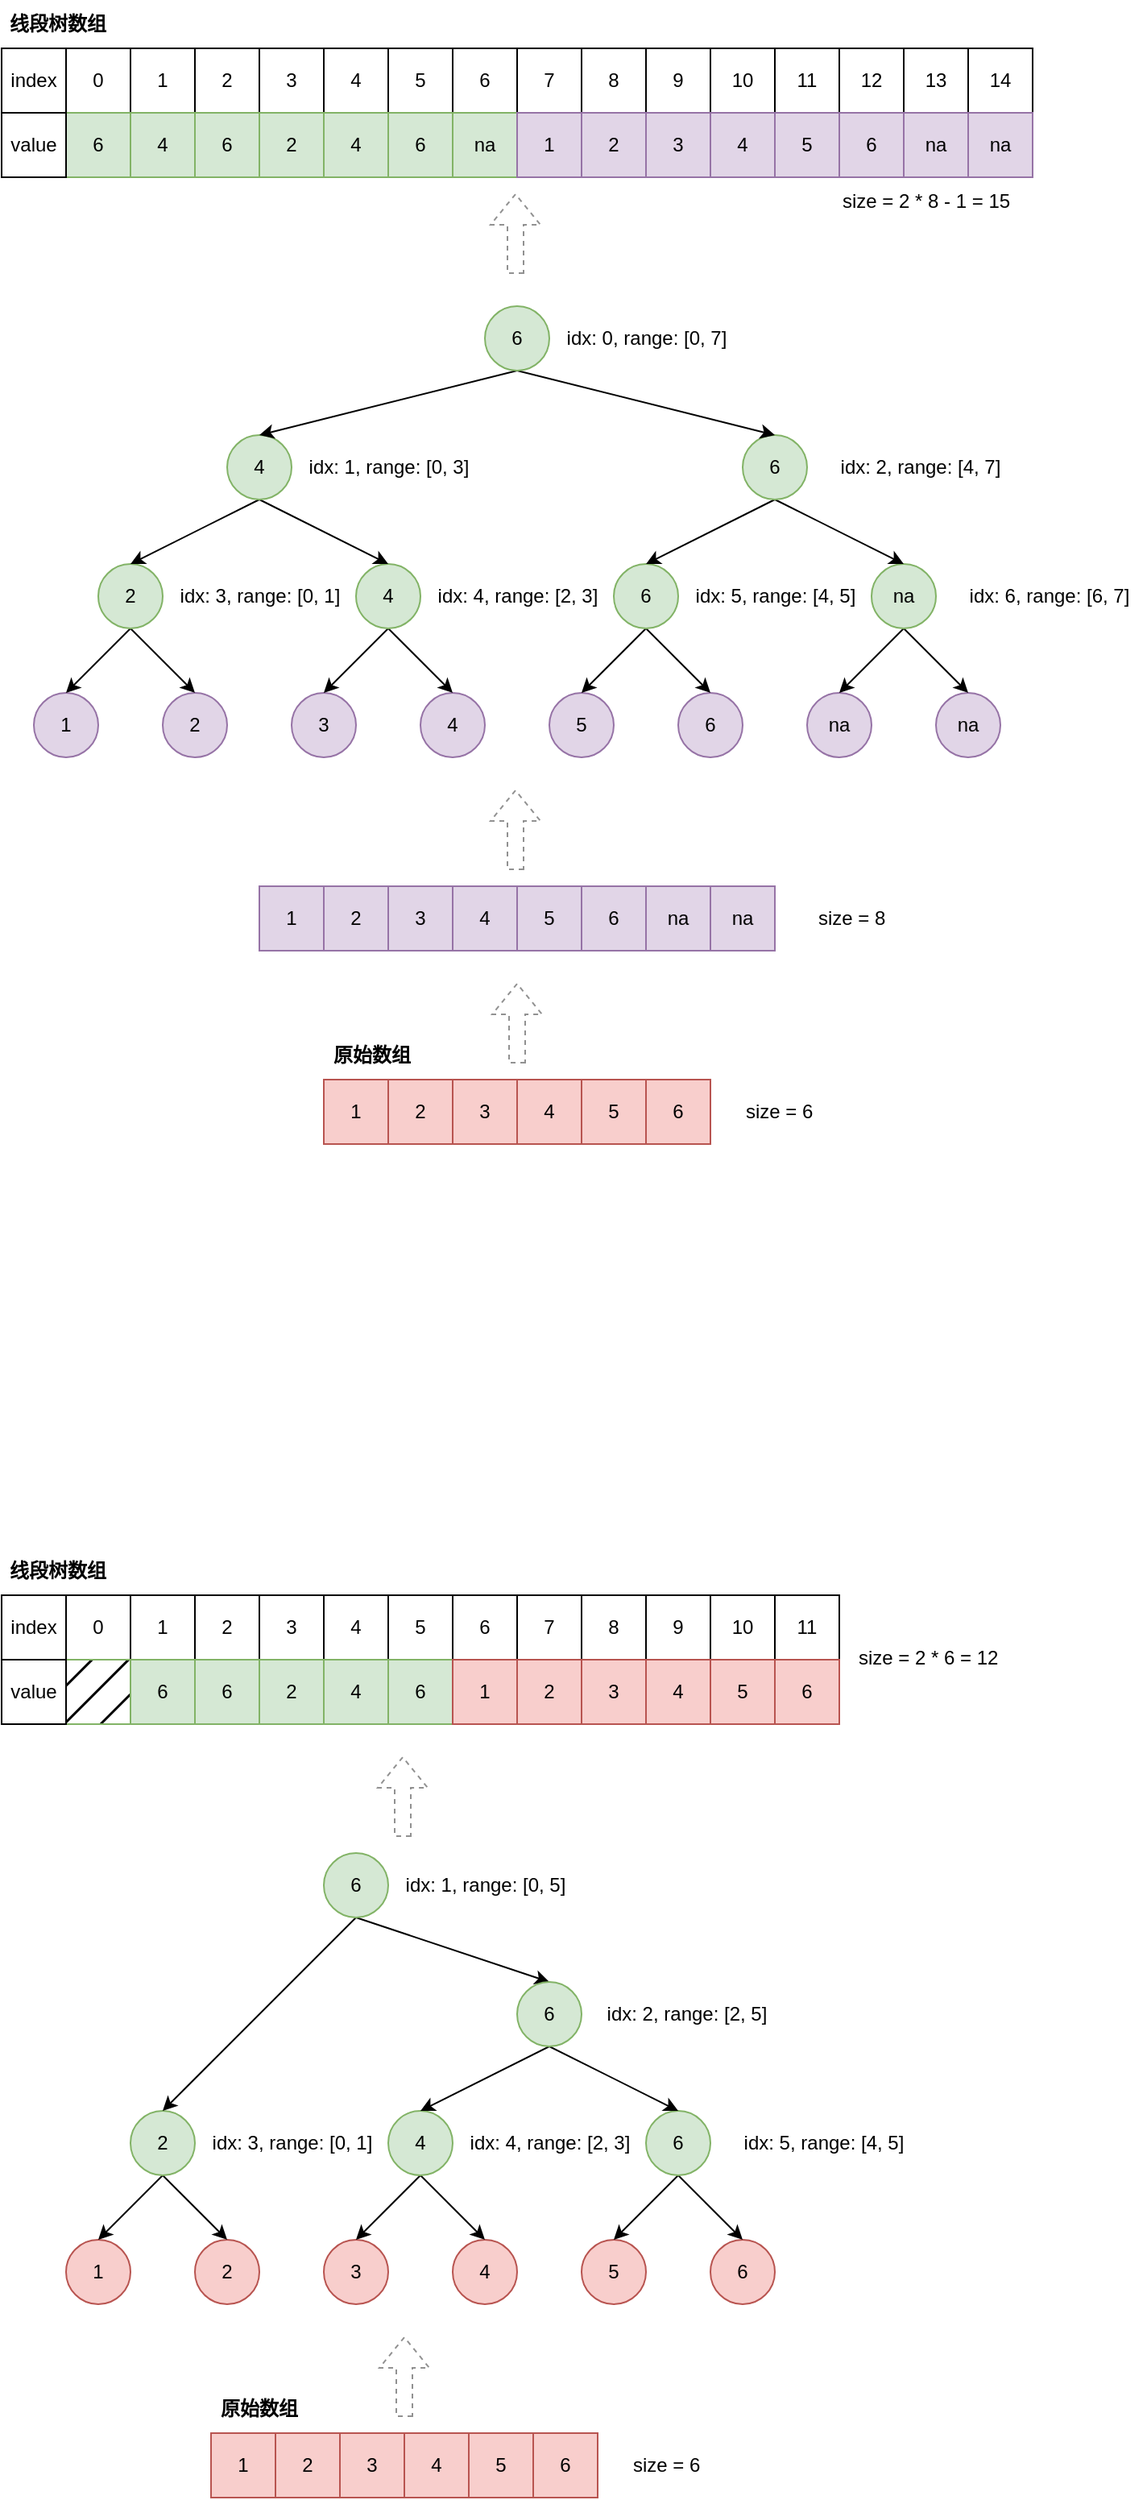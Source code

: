 <mxfile version="22.1.16" type="github">
  <diagram name="Page-1" id="roOhLSwZkukABS7ggt1f">
    <mxGraphModel dx="968" dy="684" grid="1" gridSize="10" guides="1" tooltips="1" connect="1" arrows="1" fold="1" page="1" pageScale="1" pageWidth="850" pageHeight="1100" math="0" shadow="0">
      <root>
        <mxCell id="0" />
        <mxCell id="1" parent="0" />
        <mxCell id="LGJMSc5tRCyyTJbjq2LL-1" value="1" style="rounded=0;whiteSpace=wrap;html=1;fillColor=#f8cecc;strokeColor=#b85450;" vertex="1" parent="1">
          <mxGeometry x="200" y="680" width="40" height="40" as="geometry" />
        </mxCell>
        <mxCell id="LGJMSc5tRCyyTJbjq2LL-2" value="2" style="rounded=0;whiteSpace=wrap;html=1;fillColor=#f8cecc;strokeColor=#b85450;" vertex="1" parent="1">
          <mxGeometry x="240" y="680" width="40" height="40" as="geometry" />
        </mxCell>
        <mxCell id="LGJMSc5tRCyyTJbjq2LL-3" value="3" style="rounded=0;whiteSpace=wrap;html=1;fillColor=#f8cecc;strokeColor=#b85450;" vertex="1" parent="1">
          <mxGeometry x="280" y="680" width="40" height="40" as="geometry" />
        </mxCell>
        <mxCell id="LGJMSc5tRCyyTJbjq2LL-4" value="4" style="rounded=0;whiteSpace=wrap;html=1;fillColor=#f8cecc;strokeColor=#b85450;" vertex="1" parent="1">
          <mxGeometry x="320" y="680" width="40" height="40" as="geometry" />
        </mxCell>
        <mxCell id="LGJMSc5tRCyyTJbjq2LL-5" value="5" style="rounded=0;whiteSpace=wrap;html=1;fillColor=#f8cecc;strokeColor=#b85450;" vertex="1" parent="1">
          <mxGeometry x="360" y="680" width="40" height="40" as="geometry" />
        </mxCell>
        <mxCell id="LGJMSc5tRCyyTJbjq2LL-6" value="6" style="rounded=0;whiteSpace=wrap;html=1;fillColor=#f8cecc;strokeColor=#b85450;" vertex="1" parent="1">
          <mxGeometry x="400" y="680" width="40" height="40" as="geometry" />
        </mxCell>
        <mxCell id="LGJMSc5tRCyyTJbjq2LL-7" value="1" style="rounded=0;whiteSpace=wrap;html=1;fillColor=#e1d5e7;strokeColor=#9673a6;" vertex="1" parent="1">
          <mxGeometry x="160" y="560" width="40" height="40" as="geometry" />
        </mxCell>
        <mxCell id="LGJMSc5tRCyyTJbjq2LL-8" value="2" style="rounded=0;whiteSpace=wrap;html=1;fillColor=#e1d5e7;strokeColor=#9673a6;" vertex="1" parent="1">
          <mxGeometry x="200" y="560" width="40" height="40" as="geometry" />
        </mxCell>
        <mxCell id="LGJMSc5tRCyyTJbjq2LL-9" value="3" style="rounded=0;whiteSpace=wrap;html=1;fillColor=#e1d5e7;strokeColor=#9673a6;" vertex="1" parent="1">
          <mxGeometry x="240" y="560" width="40" height="40" as="geometry" />
        </mxCell>
        <mxCell id="LGJMSc5tRCyyTJbjq2LL-10" value="4" style="rounded=0;whiteSpace=wrap;html=1;fillColor=#e1d5e7;strokeColor=#9673a6;" vertex="1" parent="1">
          <mxGeometry x="280" y="560" width="40" height="40" as="geometry" />
        </mxCell>
        <mxCell id="LGJMSc5tRCyyTJbjq2LL-11" value="5" style="rounded=0;whiteSpace=wrap;html=1;fillColor=#e1d5e7;strokeColor=#9673a6;" vertex="1" parent="1">
          <mxGeometry x="320" y="560" width="40" height="40" as="geometry" />
        </mxCell>
        <mxCell id="LGJMSc5tRCyyTJbjq2LL-12" value="6" style="rounded=0;whiteSpace=wrap;html=1;fillColor=#e1d5e7;strokeColor=#9673a6;" vertex="1" parent="1">
          <mxGeometry x="360" y="560" width="40" height="40" as="geometry" />
        </mxCell>
        <mxCell id="LGJMSc5tRCyyTJbjq2LL-13" value="na" style="rounded=0;whiteSpace=wrap;html=1;fillColor=#e1d5e7;strokeColor=#9673a6;" vertex="1" parent="1">
          <mxGeometry x="400" y="560" width="40" height="40" as="geometry" />
        </mxCell>
        <mxCell id="LGJMSc5tRCyyTJbjq2LL-14" value="na" style="rounded=0;whiteSpace=wrap;html=1;fillColor=#e1d5e7;strokeColor=#9673a6;" vertex="1" parent="1">
          <mxGeometry x="440" y="560" width="40" height="40" as="geometry" />
        </mxCell>
        <mxCell id="LGJMSc5tRCyyTJbjq2LL-15" value="1" style="ellipse;whiteSpace=wrap;html=1;aspect=fixed;fillColor=#e1d5e7;strokeColor=#9673a6;" vertex="1" parent="1">
          <mxGeometry x="20" y="440" width="40" height="40" as="geometry" />
        </mxCell>
        <mxCell id="LGJMSc5tRCyyTJbjq2LL-16" value="2" style="ellipse;whiteSpace=wrap;html=1;aspect=fixed;fillColor=#e1d5e7;strokeColor=#9673a6;" vertex="1" parent="1">
          <mxGeometry x="100" y="440" width="40" height="40" as="geometry" />
        </mxCell>
        <mxCell id="LGJMSc5tRCyyTJbjq2LL-17" value="3" style="ellipse;whiteSpace=wrap;html=1;aspect=fixed;fillColor=#e1d5e7;strokeColor=#9673a6;" vertex="1" parent="1">
          <mxGeometry x="180" y="440" width="40" height="40" as="geometry" />
        </mxCell>
        <mxCell id="LGJMSc5tRCyyTJbjq2LL-18" value="4" style="ellipse;whiteSpace=wrap;html=1;aspect=fixed;fillColor=#e1d5e7;strokeColor=#9673a6;" vertex="1" parent="1">
          <mxGeometry x="260" y="440" width="40" height="40" as="geometry" />
        </mxCell>
        <mxCell id="LGJMSc5tRCyyTJbjq2LL-19" value="5" style="ellipse;whiteSpace=wrap;html=1;aspect=fixed;fillColor=#e1d5e7;strokeColor=#9673a6;" vertex="1" parent="1">
          <mxGeometry x="340" y="440" width="40" height="40" as="geometry" />
        </mxCell>
        <mxCell id="LGJMSc5tRCyyTJbjq2LL-20" value="6" style="ellipse;whiteSpace=wrap;html=1;aspect=fixed;fillColor=#e1d5e7;strokeColor=#9673a6;" vertex="1" parent="1">
          <mxGeometry x="420" y="440" width="40" height="40" as="geometry" />
        </mxCell>
        <mxCell id="LGJMSc5tRCyyTJbjq2LL-21" value="na" style="ellipse;whiteSpace=wrap;html=1;aspect=fixed;fillColor=#e1d5e7;strokeColor=#9673a6;" vertex="1" parent="1">
          <mxGeometry x="500" y="440" width="40" height="40" as="geometry" />
        </mxCell>
        <mxCell id="LGJMSc5tRCyyTJbjq2LL-22" value="na" style="ellipse;whiteSpace=wrap;html=1;aspect=fixed;fillColor=#e1d5e7;strokeColor=#9673a6;" vertex="1" parent="1">
          <mxGeometry x="580" y="440" width="40" height="40" as="geometry" />
        </mxCell>
        <mxCell id="LGJMSc5tRCyyTJbjq2LL-37" style="rounded=0;orthogonalLoop=1;jettySize=auto;html=1;exitX=0.5;exitY=1;exitDx=0;exitDy=0;entryX=0.5;entryY=0;entryDx=0;entryDy=0;" edge="1" parent="1" source="LGJMSc5tRCyyTJbjq2LL-23" target="LGJMSc5tRCyyTJbjq2LL-15">
          <mxGeometry relative="1" as="geometry" />
        </mxCell>
        <mxCell id="LGJMSc5tRCyyTJbjq2LL-38" style="rounded=0;orthogonalLoop=1;jettySize=auto;html=1;exitX=0.5;exitY=1;exitDx=0;exitDy=0;entryX=0.5;entryY=0;entryDx=0;entryDy=0;" edge="1" parent="1" source="LGJMSc5tRCyyTJbjq2LL-23" target="LGJMSc5tRCyyTJbjq2LL-16">
          <mxGeometry relative="1" as="geometry" />
        </mxCell>
        <mxCell id="LGJMSc5tRCyyTJbjq2LL-23" value="2" style="ellipse;whiteSpace=wrap;html=1;aspect=fixed;fillColor=#d5e8d4;strokeColor=#82b366;" vertex="1" parent="1">
          <mxGeometry x="60" y="360" width="40" height="40" as="geometry" />
        </mxCell>
        <mxCell id="LGJMSc5tRCyyTJbjq2LL-43" style="rounded=0;orthogonalLoop=1;jettySize=auto;html=1;exitX=0.5;exitY=1;exitDx=0;exitDy=0;entryX=0.5;entryY=0;entryDx=0;entryDy=0;" edge="1" parent="1" source="LGJMSc5tRCyyTJbjq2LL-24" target="LGJMSc5tRCyyTJbjq2LL-21">
          <mxGeometry relative="1" as="geometry" />
        </mxCell>
        <mxCell id="LGJMSc5tRCyyTJbjq2LL-44" style="rounded=0;orthogonalLoop=1;jettySize=auto;html=1;exitX=0.5;exitY=1;exitDx=0;exitDy=0;entryX=0.5;entryY=0;entryDx=0;entryDy=0;" edge="1" parent="1" source="LGJMSc5tRCyyTJbjq2LL-24" target="LGJMSc5tRCyyTJbjq2LL-22">
          <mxGeometry relative="1" as="geometry" />
        </mxCell>
        <mxCell id="LGJMSc5tRCyyTJbjq2LL-24" value="na" style="ellipse;whiteSpace=wrap;html=1;aspect=fixed;fillColor=#d5e8d4;strokeColor=#82b366;" vertex="1" parent="1">
          <mxGeometry x="540" y="360" width="40" height="40" as="geometry" />
        </mxCell>
        <mxCell id="LGJMSc5tRCyyTJbjq2LL-39" style="rounded=0;orthogonalLoop=1;jettySize=auto;html=1;exitX=0.5;exitY=1;exitDx=0;exitDy=0;entryX=0.5;entryY=0;entryDx=0;entryDy=0;" edge="1" parent="1" source="LGJMSc5tRCyyTJbjq2LL-25" target="LGJMSc5tRCyyTJbjq2LL-17">
          <mxGeometry relative="1" as="geometry" />
        </mxCell>
        <mxCell id="LGJMSc5tRCyyTJbjq2LL-40" style="rounded=0;orthogonalLoop=1;jettySize=auto;html=1;exitX=0.5;exitY=1;exitDx=0;exitDy=0;entryX=0.5;entryY=0;entryDx=0;entryDy=0;" edge="1" parent="1" source="LGJMSc5tRCyyTJbjq2LL-25" target="LGJMSc5tRCyyTJbjq2LL-18">
          <mxGeometry relative="1" as="geometry" />
        </mxCell>
        <mxCell id="LGJMSc5tRCyyTJbjq2LL-25" value="4" style="ellipse;whiteSpace=wrap;html=1;aspect=fixed;fillColor=#d5e8d4;strokeColor=#82b366;" vertex="1" parent="1">
          <mxGeometry x="220" y="360" width="40" height="40" as="geometry" />
        </mxCell>
        <mxCell id="LGJMSc5tRCyyTJbjq2LL-41" style="rounded=0;orthogonalLoop=1;jettySize=auto;html=1;exitX=0.5;exitY=1;exitDx=0;exitDy=0;entryX=0.5;entryY=0;entryDx=0;entryDy=0;" edge="1" parent="1" source="LGJMSc5tRCyyTJbjq2LL-26" target="LGJMSc5tRCyyTJbjq2LL-19">
          <mxGeometry relative="1" as="geometry" />
        </mxCell>
        <mxCell id="LGJMSc5tRCyyTJbjq2LL-42" style="rounded=0;orthogonalLoop=1;jettySize=auto;html=1;exitX=0.5;exitY=1;exitDx=0;exitDy=0;entryX=0.5;entryY=0;entryDx=0;entryDy=0;" edge="1" parent="1" source="LGJMSc5tRCyyTJbjq2LL-26" target="LGJMSc5tRCyyTJbjq2LL-20">
          <mxGeometry relative="1" as="geometry" />
        </mxCell>
        <mxCell id="LGJMSc5tRCyyTJbjq2LL-26" value="6" style="ellipse;whiteSpace=wrap;html=1;aspect=fixed;fillColor=#d5e8d4;strokeColor=#82b366;" vertex="1" parent="1">
          <mxGeometry x="380" y="360" width="40" height="40" as="geometry" />
        </mxCell>
        <mxCell id="LGJMSc5tRCyyTJbjq2LL-33" style="rounded=0;orthogonalLoop=1;jettySize=auto;html=1;exitX=0.5;exitY=1;exitDx=0;exitDy=0;entryX=0.5;entryY=0;entryDx=0;entryDy=0;" edge="1" parent="1" source="LGJMSc5tRCyyTJbjq2LL-27" target="LGJMSc5tRCyyTJbjq2LL-23">
          <mxGeometry relative="1" as="geometry" />
        </mxCell>
        <mxCell id="LGJMSc5tRCyyTJbjq2LL-34" style="rounded=0;orthogonalLoop=1;jettySize=auto;html=1;exitX=0.5;exitY=1;exitDx=0;exitDy=0;entryX=0.5;entryY=0;entryDx=0;entryDy=0;" edge="1" parent="1" source="LGJMSc5tRCyyTJbjq2LL-27" target="LGJMSc5tRCyyTJbjq2LL-25">
          <mxGeometry relative="1" as="geometry" />
        </mxCell>
        <mxCell id="LGJMSc5tRCyyTJbjq2LL-27" value="4" style="ellipse;whiteSpace=wrap;html=1;aspect=fixed;fillColor=#d5e8d4;strokeColor=#82b366;" vertex="1" parent="1">
          <mxGeometry x="140" y="280" width="40" height="40" as="geometry" />
        </mxCell>
        <mxCell id="LGJMSc5tRCyyTJbjq2LL-35" style="rounded=0;orthogonalLoop=1;jettySize=auto;html=1;exitX=0.5;exitY=1;exitDx=0;exitDy=0;entryX=0.5;entryY=0;entryDx=0;entryDy=0;" edge="1" parent="1" source="LGJMSc5tRCyyTJbjq2LL-28" target="LGJMSc5tRCyyTJbjq2LL-26">
          <mxGeometry relative="1" as="geometry" />
        </mxCell>
        <mxCell id="LGJMSc5tRCyyTJbjq2LL-36" style="rounded=0;orthogonalLoop=1;jettySize=auto;html=1;exitX=0.5;exitY=1;exitDx=0;exitDy=0;entryX=0.5;entryY=0;entryDx=0;entryDy=0;" edge="1" parent="1" source="LGJMSc5tRCyyTJbjq2LL-28" target="LGJMSc5tRCyyTJbjq2LL-24">
          <mxGeometry relative="1" as="geometry" />
        </mxCell>
        <mxCell id="LGJMSc5tRCyyTJbjq2LL-28" value="6" style="ellipse;whiteSpace=wrap;html=1;aspect=fixed;fillColor=#d5e8d4;strokeColor=#82b366;" vertex="1" parent="1">
          <mxGeometry x="460" y="280" width="40" height="40" as="geometry" />
        </mxCell>
        <mxCell id="LGJMSc5tRCyyTJbjq2LL-30" style="rounded=0;orthogonalLoop=1;jettySize=auto;html=1;exitX=0.5;exitY=1;exitDx=0;exitDy=0;entryX=0.5;entryY=0;entryDx=0;entryDy=0;" edge="1" parent="1" source="LGJMSc5tRCyyTJbjq2LL-29" target="LGJMSc5tRCyyTJbjq2LL-27">
          <mxGeometry relative="1" as="geometry" />
        </mxCell>
        <mxCell id="LGJMSc5tRCyyTJbjq2LL-31" style="rounded=0;orthogonalLoop=1;jettySize=auto;html=1;exitX=0.5;exitY=1;exitDx=0;exitDy=0;entryX=0.5;entryY=0;entryDx=0;entryDy=0;" edge="1" parent="1" source="LGJMSc5tRCyyTJbjq2LL-29" target="LGJMSc5tRCyyTJbjq2LL-28">
          <mxGeometry relative="1" as="geometry" />
        </mxCell>
        <mxCell id="LGJMSc5tRCyyTJbjq2LL-29" value="6" style="ellipse;whiteSpace=wrap;html=1;aspect=fixed;fillColor=#d5e8d4;strokeColor=#82b366;" vertex="1" parent="1">
          <mxGeometry x="300" y="200" width="40" height="40" as="geometry" />
        </mxCell>
        <mxCell id="LGJMSc5tRCyyTJbjq2LL-32" value="idx: 0, range: [0, 7]" style="text;html=1;align=center;verticalAlign=middle;resizable=0;points=[];autosize=1;strokeColor=none;fillColor=none;" vertex="1" parent="1">
          <mxGeometry x="340" y="205" width="120" height="30" as="geometry" />
        </mxCell>
        <mxCell id="LGJMSc5tRCyyTJbjq2LL-45" value="idx: 1, range: [0, 3]" style="text;html=1;align=center;verticalAlign=middle;resizable=0;points=[];autosize=1;strokeColor=none;fillColor=none;" vertex="1" parent="1">
          <mxGeometry x="180" y="285" width="120" height="30" as="geometry" />
        </mxCell>
        <mxCell id="LGJMSc5tRCyyTJbjq2LL-46" value="idx: 2, range: [4, 7]" style="text;html=1;align=center;verticalAlign=middle;resizable=0;points=[];autosize=1;strokeColor=none;fillColor=none;" vertex="1" parent="1">
          <mxGeometry x="510" y="285" width="120" height="30" as="geometry" />
        </mxCell>
        <mxCell id="LGJMSc5tRCyyTJbjq2LL-47" value="idx: 3, range: [0, 1]" style="text;html=1;align=center;verticalAlign=middle;resizable=0;points=[];autosize=1;strokeColor=none;fillColor=none;" vertex="1" parent="1">
          <mxGeometry x="100" y="365" width="120" height="30" as="geometry" />
        </mxCell>
        <mxCell id="LGJMSc5tRCyyTJbjq2LL-48" value="idx: 4, range: [2, 3]" style="text;html=1;align=center;verticalAlign=middle;resizable=0;points=[];autosize=1;strokeColor=none;fillColor=none;" vertex="1" parent="1">
          <mxGeometry x="260" y="365" width="120" height="30" as="geometry" />
        </mxCell>
        <mxCell id="LGJMSc5tRCyyTJbjq2LL-49" value="idx: 5, range: [4, 5]" style="text;html=1;align=center;verticalAlign=middle;resizable=0;points=[];autosize=1;strokeColor=none;fillColor=none;" vertex="1" parent="1">
          <mxGeometry x="420" y="365" width="120" height="30" as="geometry" />
        </mxCell>
        <mxCell id="LGJMSc5tRCyyTJbjq2LL-50" value="idx: 6, range: [6, 7]" style="text;html=1;align=center;verticalAlign=middle;resizable=0;points=[];autosize=1;strokeColor=none;fillColor=none;" vertex="1" parent="1">
          <mxGeometry x="590" y="365" width="120" height="30" as="geometry" />
        </mxCell>
        <mxCell id="LGJMSc5tRCyyTJbjq2LL-51" value="size = 6" style="text;html=1;align=left;verticalAlign=middle;resizable=0;points=[];autosize=1;strokeColor=none;fillColor=none;" vertex="1" parent="1">
          <mxGeometry x="460" y="685" width="70" height="30" as="geometry" />
        </mxCell>
        <mxCell id="LGJMSc5tRCyyTJbjq2LL-52" value="size = 8" style="text;html=1;align=left;verticalAlign=middle;resizable=0;points=[];autosize=1;strokeColor=none;fillColor=none;" vertex="1" parent="1">
          <mxGeometry x="505" y="565" width="70" height="30" as="geometry" />
        </mxCell>
        <mxCell id="LGJMSc5tRCyyTJbjq2LL-53" value="index" style="rounded=0;whiteSpace=wrap;html=1;" vertex="1" parent="1">
          <mxGeometry y="40" width="40" height="40" as="geometry" />
        </mxCell>
        <mxCell id="LGJMSc5tRCyyTJbjq2LL-54" value="0" style="rounded=0;whiteSpace=wrap;html=1;" vertex="1" parent="1">
          <mxGeometry x="40" y="40" width="40" height="40" as="geometry" />
        </mxCell>
        <mxCell id="LGJMSc5tRCyyTJbjq2LL-55" value="1" style="rounded=0;whiteSpace=wrap;html=1;" vertex="1" parent="1">
          <mxGeometry x="80" y="40" width="40" height="40" as="geometry" />
        </mxCell>
        <mxCell id="LGJMSc5tRCyyTJbjq2LL-56" value="2" style="rounded=0;whiteSpace=wrap;html=1;" vertex="1" parent="1">
          <mxGeometry x="120" y="40" width="40" height="40" as="geometry" />
        </mxCell>
        <mxCell id="LGJMSc5tRCyyTJbjq2LL-57" value="3" style="rounded=0;whiteSpace=wrap;html=1;" vertex="1" parent="1">
          <mxGeometry x="160" y="40" width="40" height="40" as="geometry" />
        </mxCell>
        <mxCell id="LGJMSc5tRCyyTJbjq2LL-58" value="4" style="rounded=0;whiteSpace=wrap;html=1;" vertex="1" parent="1">
          <mxGeometry x="200" y="40" width="40" height="40" as="geometry" />
        </mxCell>
        <mxCell id="LGJMSc5tRCyyTJbjq2LL-59" value="5" style="rounded=0;whiteSpace=wrap;html=1;" vertex="1" parent="1">
          <mxGeometry x="240" y="40" width="40" height="40" as="geometry" />
        </mxCell>
        <mxCell id="LGJMSc5tRCyyTJbjq2LL-60" value="6" style="rounded=0;whiteSpace=wrap;html=1;" vertex="1" parent="1">
          <mxGeometry x="280" y="40" width="40" height="40" as="geometry" />
        </mxCell>
        <mxCell id="LGJMSc5tRCyyTJbjq2LL-70" value="7" style="rounded=0;whiteSpace=wrap;html=1;" vertex="1" parent="1">
          <mxGeometry x="320" y="40" width="40" height="40" as="geometry" />
        </mxCell>
        <mxCell id="LGJMSc5tRCyyTJbjq2LL-71" value="8" style="rounded=0;whiteSpace=wrap;html=1;" vertex="1" parent="1">
          <mxGeometry x="360" y="40" width="40" height="40" as="geometry" />
        </mxCell>
        <mxCell id="LGJMSc5tRCyyTJbjq2LL-72" value="9" style="rounded=0;whiteSpace=wrap;html=1;" vertex="1" parent="1">
          <mxGeometry x="400" y="40" width="40" height="40" as="geometry" />
        </mxCell>
        <mxCell id="LGJMSc5tRCyyTJbjq2LL-73" value="10" style="rounded=0;whiteSpace=wrap;html=1;" vertex="1" parent="1">
          <mxGeometry x="440" y="40" width="40" height="40" as="geometry" />
        </mxCell>
        <mxCell id="LGJMSc5tRCyyTJbjq2LL-74" value="11" style="rounded=0;whiteSpace=wrap;html=1;" vertex="1" parent="1">
          <mxGeometry x="480" y="40" width="40" height="40" as="geometry" />
        </mxCell>
        <mxCell id="LGJMSc5tRCyyTJbjq2LL-75" value="12" style="rounded=0;whiteSpace=wrap;html=1;" vertex="1" parent="1">
          <mxGeometry x="520" y="40" width="40" height="40" as="geometry" />
        </mxCell>
        <mxCell id="LGJMSc5tRCyyTJbjq2LL-76" value="13" style="rounded=0;whiteSpace=wrap;html=1;" vertex="1" parent="1">
          <mxGeometry x="560" y="40" width="40" height="40" as="geometry" />
        </mxCell>
        <mxCell id="LGJMSc5tRCyyTJbjq2LL-77" value="14" style="rounded=0;whiteSpace=wrap;html=1;" vertex="1" parent="1">
          <mxGeometry x="600" y="40" width="40" height="40" as="geometry" />
        </mxCell>
        <mxCell id="LGJMSc5tRCyyTJbjq2LL-79" value="6" style="rounded=0;whiteSpace=wrap;html=1;fillColor=#d5e8d4;strokeColor=#82b366;" vertex="1" parent="1">
          <mxGeometry x="40" y="80" width="40" height="40" as="geometry" />
        </mxCell>
        <mxCell id="LGJMSc5tRCyyTJbjq2LL-80" value="4" style="rounded=0;whiteSpace=wrap;html=1;fillColor=#d5e8d4;strokeColor=#82b366;" vertex="1" parent="1">
          <mxGeometry x="80" y="80" width="40" height="40" as="geometry" />
        </mxCell>
        <mxCell id="LGJMSc5tRCyyTJbjq2LL-81" value="6" style="rounded=0;whiteSpace=wrap;html=1;fillColor=#d5e8d4;strokeColor=#82b366;" vertex="1" parent="1">
          <mxGeometry x="120" y="80" width="40" height="40" as="geometry" />
        </mxCell>
        <mxCell id="LGJMSc5tRCyyTJbjq2LL-82" value="2" style="rounded=0;whiteSpace=wrap;html=1;fillColor=#d5e8d4;strokeColor=#82b366;" vertex="1" parent="1">
          <mxGeometry x="160" y="80" width="40" height="40" as="geometry" />
        </mxCell>
        <mxCell id="LGJMSc5tRCyyTJbjq2LL-83" value="4" style="rounded=0;whiteSpace=wrap;html=1;fillColor=#d5e8d4;strokeColor=#82b366;" vertex="1" parent="1">
          <mxGeometry x="200" y="80" width="40" height="40" as="geometry" />
        </mxCell>
        <mxCell id="LGJMSc5tRCyyTJbjq2LL-84" value="6" style="rounded=0;whiteSpace=wrap;html=1;fillColor=#d5e8d4;strokeColor=#82b366;" vertex="1" parent="1">
          <mxGeometry x="240" y="80" width="40" height="40" as="geometry" />
        </mxCell>
        <mxCell id="LGJMSc5tRCyyTJbjq2LL-85" value="na" style="rounded=0;whiteSpace=wrap;html=1;fillColor=#d5e8d4;strokeColor=#82b366;" vertex="1" parent="1">
          <mxGeometry x="280" y="80" width="40" height="40" as="geometry" />
        </mxCell>
        <mxCell id="LGJMSc5tRCyyTJbjq2LL-86" value="1" style="rounded=0;whiteSpace=wrap;html=1;fillColor=#e1d5e7;strokeColor=#9673a6;" vertex="1" parent="1">
          <mxGeometry x="320" y="80" width="40" height="40" as="geometry" />
        </mxCell>
        <mxCell id="LGJMSc5tRCyyTJbjq2LL-87" value="2" style="rounded=0;whiteSpace=wrap;html=1;fillColor=#e1d5e7;strokeColor=#9673a6;" vertex="1" parent="1">
          <mxGeometry x="360" y="80" width="40" height="40" as="geometry" />
        </mxCell>
        <mxCell id="LGJMSc5tRCyyTJbjq2LL-88" value="3" style="rounded=0;whiteSpace=wrap;html=1;fillColor=#e1d5e7;strokeColor=#9673a6;" vertex="1" parent="1">
          <mxGeometry x="400" y="80" width="40" height="40" as="geometry" />
        </mxCell>
        <mxCell id="LGJMSc5tRCyyTJbjq2LL-89" value="4" style="rounded=0;whiteSpace=wrap;html=1;fillColor=#e1d5e7;strokeColor=#9673a6;" vertex="1" parent="1">
          <mxGeometry x="440" y="80" width="40" height="40" as="geometry" />
        </mxCell>
        <mxCell id="LGJMSc5tRCyyTJbjq2LL-90" value="5" style="rounded=0;whiteSpace=wrap;html=1;fillColor=#e1d5e7;strokeColor=#9673a6;" vertex="1" parent="1">
          <mxGeometry x="480" y="80" width="40" height="40" as="geometry" />
        </mxCell>
        <mxCell id="LGJMSc5tRCyyTJbjq2LL-91" value="6" style="rounded=0;whiteSpace=wrap;html=1;fillColor=#e1d5e7;strokeColor=#9673a6;" vertex="1" parent="1">
          <mxGeometry x="520" y="80" width="40" height="40" as="geometry" />
        </mxCell>
        <mxCell id="LGJMSc5tRCyyTJbjq2LL-92" value="na" style="rounded=0;whiteSpace=wrap;html=1;fillColor=#e1d5e7;strokeColor=#9673a6;" vertex="1" parent="1">
          <mxGeometry x="560" y="80" width="40" height="40" as="geometry" />
        </mxCell>
        <mxCell id="LGJMSc5tRCyyTJbjq2LL-93" value="na" style="rounded=0;whiteSpace=wrap;html=1;fillColor=#e1d5e7;strokeColor=#9673a6;" vertex="1" parent="1">
          <mxGeometry x="600" y="80" width="40" height="40" as="geometry" />
        </mxCell>
        <mxCell id="LGJMSc5tRCyyTJbjq2LL-78" value="value" style="rounded=0;whiteSpace=wrap;html=1;" vertex="1" parent="1">
          <mxGeometry y="80" width="40" height="40" as="geometry" />
        </mxCell>
        <mxCell id="LGJMSc5tRCyyTJbjq2LL-94" value="" style="shape=flexArrow;endArrow=classic;html=1;rounded=0;dashed=1;strokeColor=#919191;" edge="1" parent="1">
          <mxGeometry width="50" height="50" relative="1" as="geometry">
            <mxPoint x="320" y="670" as="sourcePoint" />
            <mxPoint x="320" y="620" as="targetPoint" />
          </mxGeometry>
        </mxCell>
        <mxCell id="LGJMSc5tRCyyTJbjq2LL-95" value="" style="shape=flexArrow;endArrow=classic;html=1;rounded=0;dashed=1;strokeColor=#919191;" edge="1" parent="1">
          <mxGeometry width="50" height="50" relative="1" as="geometry">
            <mxPoint x="319" y="550" as="sourcePoint" />
            <mxPoint x="319" y="500" as="targetPoint" />
          </mxGeometry>
        </mxCell>
        <mxCell id="LGJMSc5tRCyyTJbjq2LL-96" value="" style="shape=flexArrow;endArrow=classic;html=1;rounded=0;dashed=1;strokeColor=#919191;" edge="1" parent="1">
          <mxGeometry width="50" height="50" relative="1" as="geometry">
            <mxPoint x="319" y="180" as="sourcePoint" />
            <mxPoint x="319" y="130" as="targetPoint" />
          </mxGeometry>
        </mxCell>
        <mxCell id="LGJMSc5tRCyyTJbjq2LL-97" value="原始数组" style="text;html=1;strokeColor=none;fillColor=none;align=center;verticalAlign=middle;whiteSpace=wrap;rounded=0;fontStyle=1" vertex="1" parent="1">
          <mxGeometry x="200" y="650" width="60" height="30" as="geometry" />
        </mxCell>
        <mxCell id="LGJMSc5tRCyyTJbjq2LL-98" value="线段树数组" style="text;html=1;strokeColor=none;fillColor=none;align=center;verticalAlign=middle;whiteSpace=wrap;rounded=0;fontStyle=1" vertex="1" parent="1">
          <mxGeometry y="10" width="70" height="30" as="geometry" />
        </mxCell>
        <mxCell id="LGJMSc5tRCyyTJbjq2LL-99" value="size = 2 * 8 - 1 = 15" style="text;html=1;align=left;verticalAlign=middle;resizable=0;points=[];autosize=1;strokeColor=none;fillColor=none;" vertex="1" parent="1">
          <mxGeometry x="520" y="120" width="130" height="30" as="geometry" />
        </mxCell>
        <mxCell id="LGJMSc5tRCyyTJbjq2LL-100" value="1" style="rounded=0;whiteSpace=wrap;html=1;fillColor=#f8cecc;strokeColor=#b85450;" vertex="1" parent="1">
          <mxGeometry x="130" y="1520" width="40" height="40" as="geometry" />
        </mxCell>
        <mxCell id="LGJMSc5tRCyyTJbjq2LL-101" value="2" style="rounded=0;whiteSpace=wrap;html=1;fillColor=#f8cecc;strokeColor=#b85450;" vertex="1" parent="1">
          <mxGeometry x="170" y="1520" width="40" height="40" as="geometry" />
        </mxCell>
        <mxCell id="LGJMSc5tRCyyTJbjq2LL-102" value="3" style="rounded=0;whiteSpace=wrap;html=1;fillColor=#f8cecc;strokeColor=#b85450;" vertex="1" parent="1">
          <mxGeometry x="210" y="1520" width="40" height="40" as="geometry" />
        </mxCell>
        <mxCell id="LGJMSc5tRCyyTJbjq2LL-103" value="4" style="rounded=0;whiteSpace=wrap;html=1;fillColor=#f8cecc;strokeColor=#b85450;" vertex="1" parent="1">
          <mxGeometry x="250" y="1520" width="40" height="40" as="geometry" />
        </mxCell>
        <mxCell id="LGJMSc5tRCyyTJbjq2LL-104" value="5" style="rounded=0;whiteSpace=wrap;html=1;fillColor=#f8cecc;strokeColor=#b85450;" vertex="1" parent="1">
          <mxGeometry x="290" y="1520" width="40" height="40" as="geometry" />
        </mxCell>
        <mxCell id="LGJMSc5tRCyyTJbjq2LL-105" value="6" style="rounded=0;whiteSpace=wrap;html=1;fillColor=#f8cecc;strokeColor=#b85450;" vertex="1" parent="1">
          <mxGeometry x="330" y="1520" width="40" height="40" as="geometry" />
        </mxCell>
        <mxCell id="LGJMSc5tRCyyTJbjq2LL-114" value="1" style="ellipse;whiteSpace=wrap;html=1;aspect=fixed;fillColor=#f8cecc;strokeColor=#b85450;" vertex="1" parent="1">
          <mxGeometry x="40" y="1400" width="40" height="40" as="geometry" />
        </mxCell>
        <mxCell id="LGJMSc5tRCyyTJbjq2LL-115" value="2" style="ellipse;whiteSpace=wrap;html=1;aspect=fixed;fillColor=#f8cecc;strokeColor=#b85450;" vertex="1" parent="1">
          <mxGeometry x="120" y="1400" width="40" height="40" as="geometry" />
        </mxCell>
        <mxCell id="LGJMSc5tRCyyTJbjq2LL-116" value="3" style="ellipse;whiteSpace=wrap;html=1;aspect=fixed;fillColor=#f8cecc;strokeColor=#b85450;" vertex="1" parent="1">
          <mxGeometry x="200" y="1400" width="40" height="40" as="geometry" />
        </mxCell>
        <mxCell id="LGJMSc5tRCyyTJbjq2LL-117" value="4" style="ellipse;whiteSpace=wrap;html=1;aspect=fixed;fillColor=#f8cecc;strokeColor=#b85450;" vertex="1" parent="1">
          <mxGeometry x="280" y="1400" width="40" height="40" as="geometry" />
        </mxCell>
        <mxCell id="LGJMSc5tRCyyTJbjq2LL-118" value="5" style="ellipse;whiteSpace=wrap;html=1;aspect=fixed;fillColor=#f8cecc;strokeColor=#b85450;" vertex="1" parent="1">
          <mxGeometry x="360" y="1400" width="40" height="40" as="geometry" />
        </mxCell>
        <mxCell id="LGJMSc5tRCyyTJbjq2LL-119" value="6" style="ellipse;whiteSpace=wrap;html=1;aspect=fixed;fillColor=#f8cecc;strokeColor=#b85450;" vertex="1" parent="1">
          <mxGeometry x="440" y="1400" width="40" height="40" as="geometry" />
        </mxCell>
        <mxCell id="LGJMSc5tRCyyTJbjq2LL-122" style="rounded=0;orthogonalLoop=1;jettySize=auto;html=1;exitX=0.5;exitY=1;exitDx=0;exitDy=0;entryX=0.5;entryY=0;entryDx=0;entryDy=0;" edge="1" parent="1" source="LGJMSc5tRCyyTJbjq2LL-124" target="LGJMSc5tRCyyTJbjq2LL-114">
          <mxGeometry relative="1" as="geometry" />
        </mxCell>
        <mxCell id="LGJMSc5tRCyyTJbjq2LL-123" style="rounded=0;orthogonalLoop=1;jettySize=auto;html=1;exitX=0.5;exitY=1;exitDx=0;exitDy=0;entryX=0.5;entryY=0;entryDx=0;entryDy=0;" edge="1" parent="1" source="LGJMSc5tRCyyTJbjq2LL-124" target="LGJMSc5tRCyyTJbjq2LL-115">
          <mxGeometry relative="1" as="geometry" />
        </mxCell>
        <mxCell id="LGJMSc5tRCyyTJbjq2LL-124" value="2" style="ellipse;whiteSpace=wrap;html=1;aspect=fixed;fillColor=#d5e8d4;strokeColor=#82b366;" vertex="1" parent="1">
          <mxGeometry x="80" y="1320" width="40" height="40" as="geometry" />
        </mxCell>
        <mxCell id="LGJMSc5tRCyyTJbjq2LL-128" style="rounded=0;orthogonalLoop=1;jettySize=auto;html=1;exitX=0.5;exitY=1;exitDx=0;exitDy=0;entryX=0.5;entryY=0;entryDx=0;entryDy=0;" edge="1" parent="1" source="LGJMSc5tRCyyTJbjq2LL-130" target="LGJMSc5tRCyyTJbjq2LL-116">
          <mxGeometry relative="1" as="geometry" />
        </mxCell>
        <mxCell id="LGJMSc5tRCyyTJbjq2LL-129" style="rounded=0;orthogonalLoop=1;jettySize=auto;html=1;exitX=0.5;exitY=1;exitDx=0;exitDy=0;entryX=0.5;entryY=0;entryDx=0;entryDy=0;" edge="1" parent="1" source="LGJMSc5tRCyyTJbjq2LL-130" target="LGJMSc5tRCyyTJbjq2LL-117">
          <mxGeometry relative="1" as="geometry" />
        </mxCell>
        <mxCell id="LGJMSc5tRCyyTJbjq2LL-130" value="4" style="ellipse;whiteSpace=wrap;html=1;aspect=fixed;fillColor=#d5e8d4;strokeColor=#82b366;" vertex="1" parent="1">
          <mxGeometry x="240" y="1320" width="40" height="40" as="geometry" />
        </mxCell>
        <mxCell id="LGJMSc5tRCyyTJbjq2LL-131" style="rounded=0;orthogonalLoop=1;jettySize=auto;html=1;exitX=0.5;exitY=1;exitDx=0;exitDy=0;entryX=0.5;entryY=0;entryDx=0;entryDy=0;" edge="1" parent="1" source="LGJMSc5tRCyyTJbjq2LL-133" target="LGJMSc5tRCyyTJbjq2LL-118">
          <mxGeometry relative="1" as="geometry" />
        </mxCell>
        <mxCell id="LGJMSc5tRCyyTJbjq2LL-132" style="rounded=0;orthogonalLoop=1;jettySize=auto;html=1;exitX=0.5;exitY=1;exitDx=0;exitDy=0;entryX=0.5;entryY=0;entryDx=0;entryDy=0;" edge="1" parent="1" source="LGJMSc5tRCyyTJbjq2LL-133" target="LGJMSc5tRCyyTJbjq2LL-119">
          <mxGeometry relative="1" as="geometry" />
        </mxCell>
        <mxCell id="LGJMSc5tRCyyTJbjq2LL-133" value="6" style="ellipse;whiteSpace=wrap;html=1;aspect=fixed;fillColor=#d5e8d4;strokeColor=#82b366;" vertex="1" parent="1">
          <mxGeometry x="400" y="1320" width="40" height="40" as="geometry" />
        </mxCell>
        <mxCell id="LGJMSc5tRCyyTJbjq2LL-134" style="rounded=0;orthogonalLoop=1;jettySize=auto;html=1;exitX=0.5;exitY=1;exitDx=0;exitDy=0;entryX=0.5;entryY=0;entryDx=0;entryDy=0;" edge="1" parent="1" source="LGJMSc5tRCyyTJbjq2LL-142" target="LGJMSc5tRCyyTJbjq2LL-124">
          <mxGeometry relative="1" as="geometry">
            <mxPoint x="180" y="1280" as="sourcePoint" />
          </mxGeometry>
        </mxCell>
        <mxCell id="LGJMSc5tRCyyTJbjq2LL-193" style="rounded=0;orthogonalLoop=1;jettySize=auto;html=1;exitX=0.5;exitY=1;exitDx=0;exitDy=0;entryX=0.5;entryY=0;entryDx=0;entryDy=0;" edge="1" parent="1" source="LGJMSc5tRCyyTJbjq2LL-142" target="LGJMSc5tRCyyTJbjq2LL-190">
          <mxGeometry relative="1" as="geometry" />
        </mxCell>
        <mxCell id="LGJMSc5tRCyyTJbjq2LL-142" value="6" style="ellipse;whiteSpace=wrap;html=1;aspect=fixed;fillColor=#d5e8d4;strokeColor=#82b366;" vertex="1" parent="1">
          <mxGeometry x="200" y="1160" width="40" height="40" as="geometry" />
        </mxCell>
        <mxCell id="LGJMSc5tRCyyTJbjq2LL-143" value="idx: 1, range: [0, 5]" style="text;html=1;align=center;verticalAlign=middle;resizable=0;points=[];autosize=1;strokeColor=none;fillColor=none;" vertex="1" parent="1">
          <mxGeometry x="240" y="1165" width="120" height="30" as="geometry" />
        </mxCell>
        <mxCell id="LGJMSc5tRCyyTJbjq2LL-146" value="idx: 3, range: [0, 1]" style="text;html=1;align=center;verticalAlign=middle;resizable=0;points=[];autosize=1;strokeColor=none;fillColor=none;" vertex="1" parent="1">
          <mxGeometry x="120" y="1325" width="120" height="30" as="geometry" />
        </mxCell>
        <mxCell id="LGJMSc5tRCyyTJbjq2LL-150" value="size = 6" style="text;html=1;align=left;verticalAlign=middle;resizable=0;points=[];autosize=1;strokeColor=none;fillColor=none;" vertex="1" parent="1">
          <mxGeometry x="390" y="1525" width="70" height="30" as="geometry" />
        </mxCell>
        <mxCell id="LGJMSc5tRCyyTJbjq2LL-152" value="index" style="rounded=0;whiteSpace=wrap;html=1;" vertex="1" parent="1">
          <mxGeometry y="1000" width="40" height="40" as="geometry" />
        </mxCell>
        <mxCell id="LGJMSc5tRCyyTJbjq2LL-153" value="0" style="rounded=0;whiteSpace=wrap;html=1;" vertex="1" parent="1">
          <mxGeometry x="40" y="1000" width="40" height="40" as="geometry" />
        </mxCell>
        <mxCell id="LGJMSc5tRCyyTJbjq2LL-154" value="1" style="rounded=0;whiteSpace=wrap;html=1;" vertex="1" parent="1">
          <mxGeometry x="80" y="1000" width="40" height="40" as="geometry" />
        </mxCell>
        <mxCell id="LGJMSc5tRCyyTJbjq2LL-155" value="2" style="rounded=0;whiteSpace=wrap;html=1;" vertex="1" parent="1">
          <mxGeometry x="120" y="1000" width="40" height="40" as="geometry" />
        </mxCell>
        <mxCell id="LGJMSc5tRCyyTJbjq2LL-156" value="3" style="rounded=0;whiteSpace=wrap;html=1;" vertex="1" parent="1">
          <mxGeometry x="160" y="1000" width="40" height="40" as="geometry" />
        </mxCell>
        <mxCell id="LGJMSc5tRCyyTJbjq2LL-157" value="4" style="rounded=0;whiteSpace=wrap;html=1;" vertex="1" parent="1">
          <mxGeometry x="200" y="1000" width="40" height="40" as="geometry" />
        </mxCell>
        <mxCell id="LGJMSc5tRCyyTJbjq2LL-158" value="5" style="rounded=0;whiteSpace=wrap;html=1;" vertex="1" parent="1">
          <mxGeometry x="240" y="1000" width="40" height="40" as="geometry" />
        </mxCell>
        <mxCell id="LGJMSc5tRCyyTJbjq2LL-159" value="6" style="rounded=0;whiteSpace=wrap;html=1;" vertex="1" parent="1">
          <mxGeometry x="280" y="1000" width="40" height="40" as="geometry" />
        </mxCell>
        <mxCell id="LGJMSc5tRCyyTJbjq2LL-160" value="7" style="rounded=0;whiteSpace=wrap;html=1;" vertex="1" parent="1">
          <mxGeometry x="320" y="1000" width="40" height="40" as="geometry" />
        </mxCell>
        <mxCell id="LGJMSc5tRCyyTJbjq2LL-161" value="8" style="rounded=0;whiteSpace=wrap;html=1;" vertex="1" parent="1">
          <mxGeometry x="360" y="1000" width="40" height="40" as="geometry" />
        </mxCell>
        <mxCell id="LGJMSc5tRCyyTJbjq2LL-162" value="9" style="rounded=0;whiteSpace=wrap;html=1;" vertex="1" parent="1">
          <mxGeometry x="400" y="1000" width="40" height="40" as="geometry" />
        </mxCell>
        <mxCell id="LGJMSc5tRCyyTJbjq2LL-163" value="10" style="rounded=0;whiteSpace=wrap;html=1;" vertex="1" parent="1">
          <mxGeometry x="440" y="1000" width="40" height="40" as="geometry" />
        </mxCell>
        <mxCell id="LGJMSc5tRCyyTJbjq2LL-164" value="11" style="rounded=0;whiteSpace=wrap;html=1;" vertex="1" parent="1">
          <mxGeometry x="480" y="1000" width="40" height="40" as="geometry" />
        </mxCell>
        <mxCell id="LGJMSc5tRCyyTJbjq2LL-168" value="" style="rounded=0;whiteSpace=wrap;html=1;fillColor=#000000;strokeColor=#82b366;fillStyle=hatch;" vertex="1" parent="1">
          <mxGeometry x="40" y="1040" width="40" height="40" as="geometry" />
        </mxCell>
        <mxCell id="LGJMSc5tRCyyTJbjq2LL-169" value="6" style="rounded=0;whiteSpace=wrap;html=1;fillColor=#d5e8d4;strokeColor=#82b366;" vertex="1" parent="1">
          <mxGeometry x="80" y="1040" width="40" height="40" as="geometry" />
        </mxCell>
        <mxCell id="LGJMSc5tRCyyTJbjq2LL-170" value="6" style="rounded=0;whiteSpace=wrap;html=1;fillColor=#d5e8d4;strokeColor=#82b366;" vertex="1" parent="1">
          <mxGeometry x="120" y="1040" width="40" height="40" as="geometry" />
        </mxCell>
        <mxCell id="LGJMSc5tRCyyTJbjq2LL-171" value="2" style="rounded=0;whiteSpace=wrap;html=1;fillColor=#d5e8d4;strokeColor=#82b366;" vertex="1" parent="1">
          <mxGeometry x="160" y="1040" width="40" height="40" as="geometry" />
        </mxCell>
        <mxCell id="LGJMSc5tRCyyTJbjq2LL-172" value="4" style="rounded=0;whiteSpace=wrap;html=1;fillColor=#d5e8d4;strokeColor=#82b366;" vertex="1" parent="1">
          <mxGeometry x="200" y="1040" width="40" height="40" as="geometry" />
        </mxCell>
        <mxCell id="LGJMSc5tRCyyTJbjq2LL-173" value="6" style="rounded=0;whiteSpace=wrap;html=1;fillColor=#d5e8d4;strokeColor=#82b366;" vertex="1" parent="1">
          <mxGeometry x="240" y="1040" width="40" height="40" as="geometry" />
        </mxCell>
        <mxCell id="LGJMSc5tRCyyTJbjq2LL-174" value="1" style="rounded=0;whiteSpace=wrap;html=1;fillColor=#f8cecc;strokeColor=#b85450;" vertex="1" parent="1">
          <mxGeometry x="280" y="1040" width="40" height="40" as="geometry" />
        </mxCell>
        <mxCell id="LGJMSc5tRCyyTJbjq2LL-175" value="2" style="rounded=0;whiteSpace=wrap;html=1;fillColor=#f8cecc;strokeColor=#b85450;" vertex="1" parent="1">
          <mxGeometry x="320" y="1040" width="40" height="40" as="geometry" />
        </mxCell>
        <mxCell id="LGJMSc5tRCyyTJbjq2LL-176" value="3" style="rounded=0;whiteSpace=wrap;html=1;fillColor=#f8cecc;strokeColor=#b85450;" vertex="1" parent="1">
          <mxGeometry x="360" y="1040" width="40" height="40" as="geometry" />
        </mxCell>
        <mxCell id="LGJMSc5tRCyyTJbjq2LL-177" value="4" style="rounded=0;whiteSpace=wrap;html=1;fillColor=#f8cecc;strokeColor=#b85450;" vertex="1" parent="1">
          <mxGeometry x="400" y="1040" width="40" height="40" as="geometry" />
        </mxCell>
        <mxCell id="LGJMSc5tRCyyTJbjq2LL-178" value="5" style="rounded=0;whiteSpace=wrap;html=1;fillColor=#f8cecc;strokeColor=#b85450;" vertex="1" parent="1">
          <mxGeometry x="440" y="1040" width="40" height="40" as="geometry" />
        </mxCell>
        <mxCell id="LGJMSc5tRCyyTJbjq2LL-179" value="6" style="rounded=0;whiteSpace=wrap;html=1;fillColor=#f8cecc;strokeColor=#b85450;" vertex="1" parent="1">
          <mxGeometry x="480" y="1040" width="40" height="40" as="geometry" />
        </mxCell>
        <mxCell id="LGJMSc5tRCyyTJbjq2LL-183" value="value" style="rounded=0;whiteSpace=wrap;html=1;" vertex="1" parent="1">
          <mxGeometry y="1040" width="40" height="40" as="geometry" />
        </mxCell>
        <mxCell id="LGJMSc5tRCyyTJbjq2LL-184" value="" style="shape=flexArrow;endArrow=classic;html=1;rounded=0;dashed=1;strokeColor=#919191;" edge="1" parent="1">
          <mxGeometry width="50" height="50" relative="1" as="geometry">
            <mxPoint x="250" y="1510" as="sourcePoint" />
            <mxPoint x="250" y="1460" as="targetPoint" />
          </mxGeometry>
        </mxCell>
        <mxCell id="LGJMSc5tRCyyTJbjq2LL-186" value="" style="shape=flexArrow;endArrow=classic;html=1;rounded=0;dashed=1;strokeColor=#919191;" edge="1" parent="1">
          <mxGeometry width="50" height="50" relative="1" as="geometry">
            <mxPoint x="249" y="1150" as="sourcePoint" />
            <mxPoint x="249" y="1100" as="targetPoint" />
          </mxGeometry>
        </mxCell>
        <mxCell id="LGJMSc5tRCyyTJbjq2LL-187" value="原始数组" style="text;html=1;strokeColor=none;fillColor=none;align=center;verticalAlign=middle;whiteSpace=wrap;rounded=0;fontStyle=1" vertex="1" parent="1">
          <mxGeometry x="130" y="1490" width="60" height="30" as="geometry" />
        </mxCell>
        <mxCell id="LGJMSc5tRCyyTJbjq2LL-188" value="线段树数组" style="text;html=1;strokeColor=none;fillColor=none;align=center;verticalAlign=middle;whiteSpace=wrap;rounded=0;fontStyle=1" vertex="1" parent="1">
          <mxGeometry y="970" width="70" height="30" as="geometry" />
        </mxCell>
        <mxCell id="LGJMSc5tRCyyTJbjq2LL-189" value="size = 2 * 6 = 12" style="text;html=1;align=left;verticalAlign=middle;resizable=0;points=[];autosize=1;strokeColor=none;fillColor=none;" vertex="1" parent="1">
          <mxGeometry x="530" y="1024" width="110" height="30" as="geometry" />
        </mxCell>
        <mxCell id="LGJMSc5tRCyyTJbjq2LL-191" style="rounded=0;orthogonalLoop=1;jettySize=auto;html=1;exitX=0.5;exitY=1;exitDx=0;exitDy=0;entryX=0.5;entryY=0;entryDx=0;entryDy=0;" edge="1" parent="1" source="LGJMSc5tRCyyTJbjq2LL-190" target="LGJMSc5tRCyyTJbjq2LL-130">
          <mxGeometry relative="1" as="geometry" />
        </mxCell>
        <mxCell id="LGJMSc5tRCyyTJbjq2LL-192" style="rounded=0;orthogonalLoop=1;jettySize=auto;html=1;exitX=0.5;exitY=1;exitDx=0;exitDy=0;entryX=0.5;entryY=0;entryDx=0;entryDy=0;" edge="1" parent="1" source="LGJMSc5tRCyyTJbjq2LL-190" target="LGJMSc5tRCyyTJbjq2LL-133">
          <mxGeometry relative="1" as="geometry" />
        </mxCell>
        <mxCell id="LGJMSc5tRCyyTJbjq2LL-190" value="6" style="ellipse;whiteSpace=wrap;html=1;aspect=fixed;fillColor=#d5e8d4;strokeColor=#82b366;" vertex="1" parent="1">
          <mxGeometry x="320" y="1240" width="40" height="40" as="geometry" />
        </mxCell>
        <mxCell id="LGJMSc5tRCyyTJbjq2LL-194" value="idx: 2, range: [2, 5]" style="text;html=1;align=center;verticalAlign=middle;resizable=0;points=[];autosize=1;strokeColor=none;fillColor=none;" vertex="1" parent="1">
          <mxGeometry x="365" y="1245" width="120" height="30" as="geometry" />
        </mxCell>
        <mxCell id="LGJMSc5tRCyyTJbjq2LL-195" value="idx: 4, range: [2, 3]" style="text;html=1;align=center;verticalAlign=middle;resizable=0;points=[];autosize=1;strokeColor=none;fillColor=none;" vertex="1" parent="1">
          <mxGeometry x="280" y="1325" width="120" height="30" as="geometry" />
        </mxCell>
        <mxCell id="LGJMSc5tRCyyTJbjq2LL-196" value="idx: 5, range: [4, 5]" style="text;html=1;align=center;verticalAlign=middle;resizable=0;points=[];autosize=1;strokeColor=none;fillColor=none;" vertex="1" parent="1">
          <mxGeometry x="450" y="1325" width="120" height="30" as="geometry" />
        </mxCell>
      </root>
    </mxGraphModel>
  </diagram>
</mxfile>
